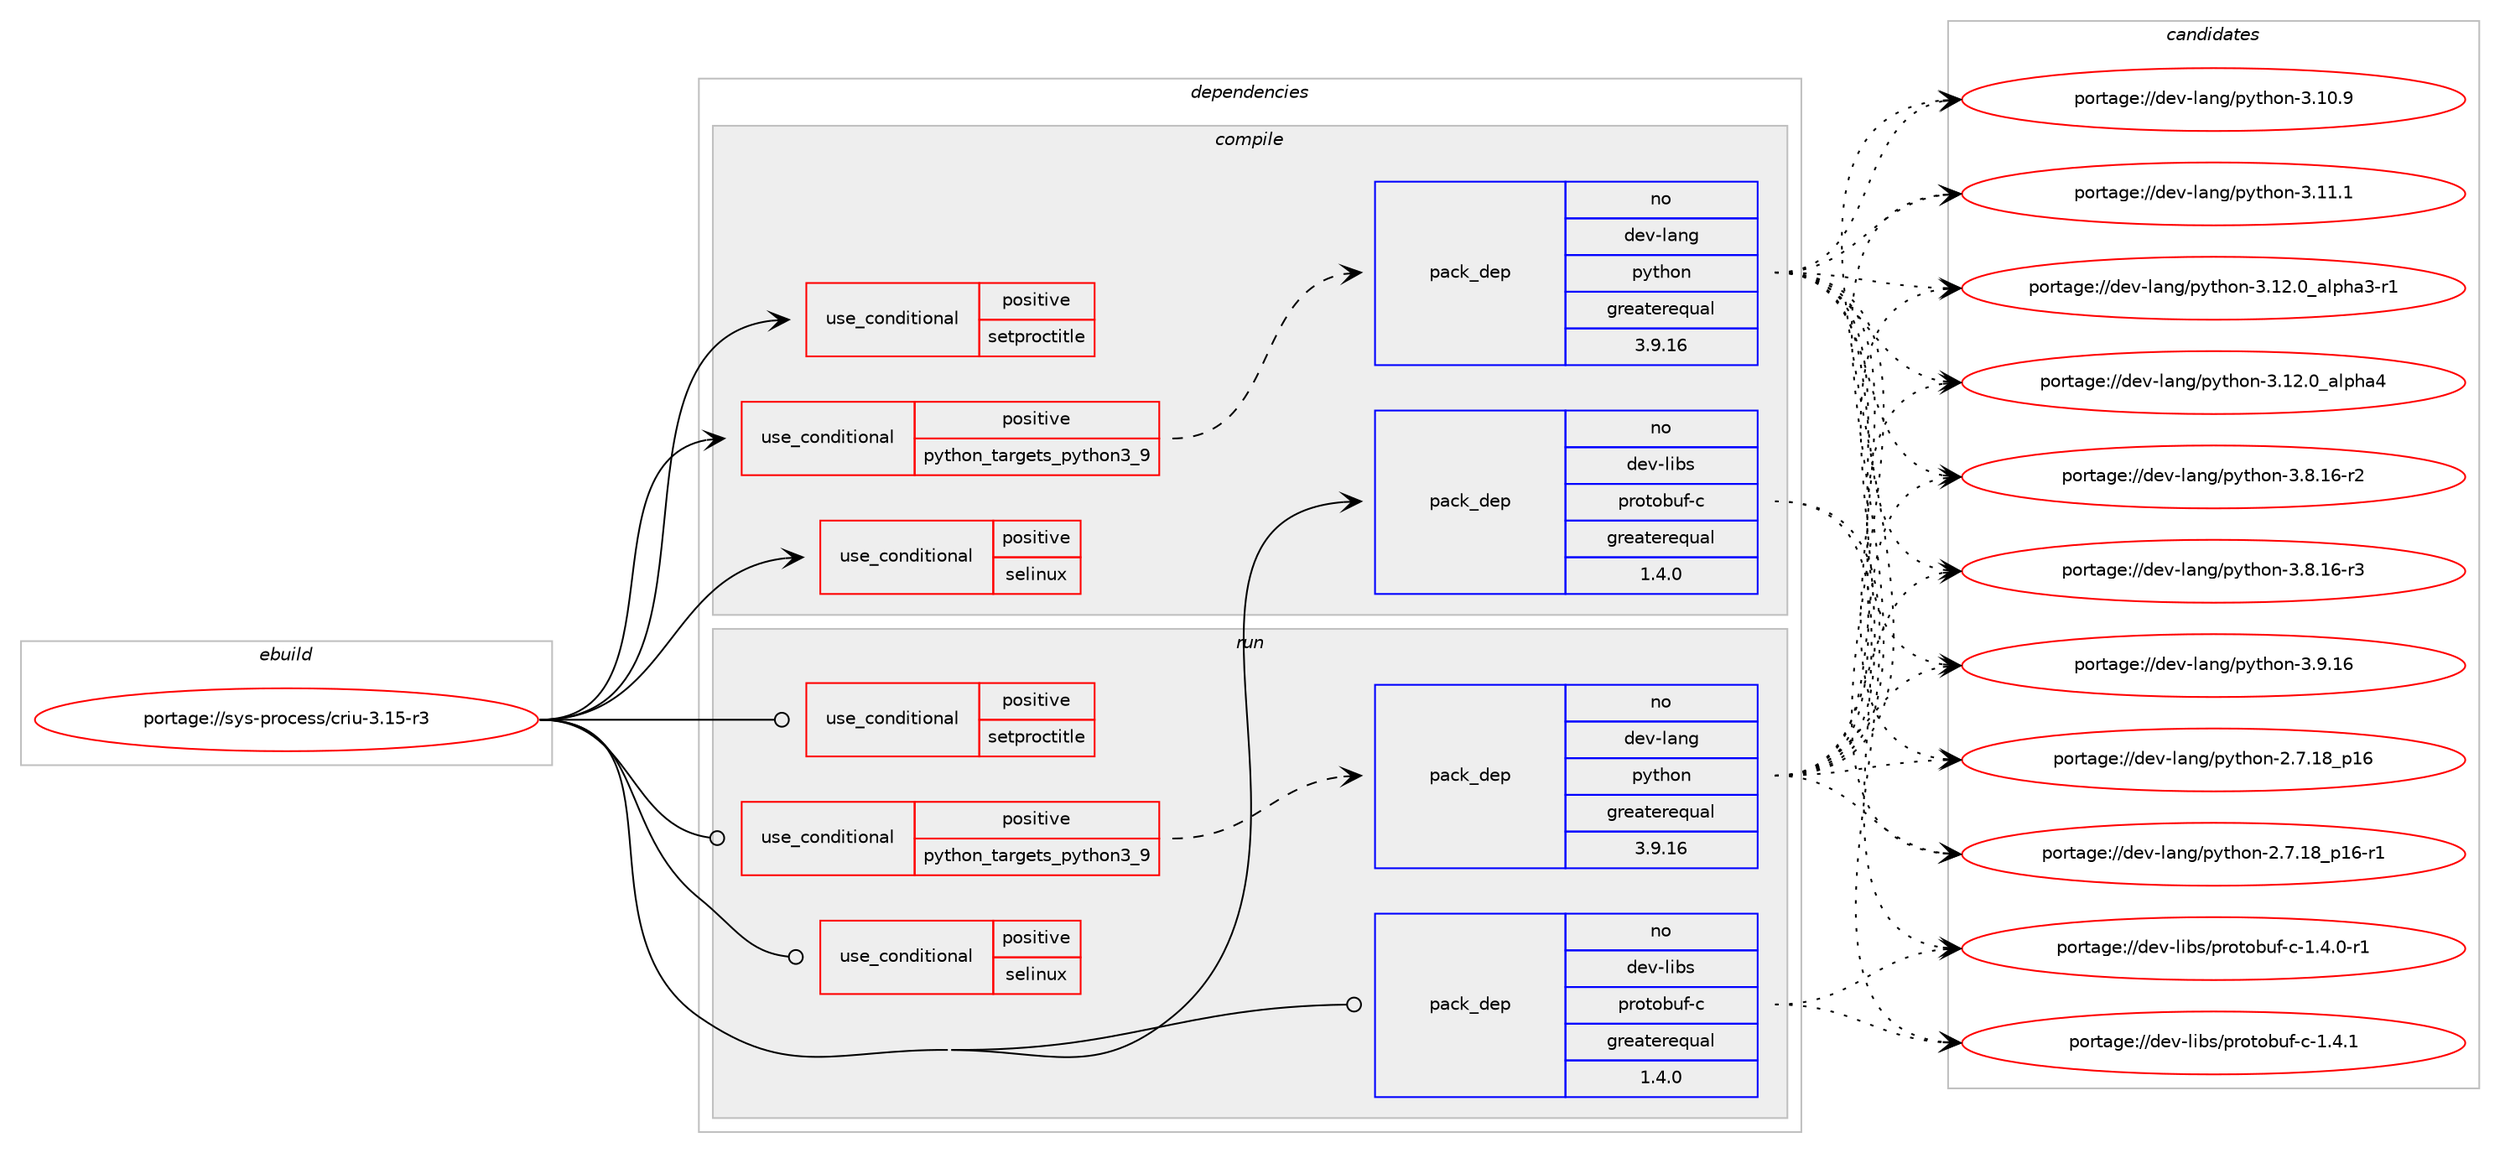 digraph prolog {

# *************
# Graph options
# *************

newrank=true;
concentrate=true;
compound=true;
graph [rankdir=LR,fontname=Helvetica,fontsize=10,ranksep=1.5];#, ranksep=2.5, nodesep=0.2];
edge  [arrowhead=vee];
node  [fontname=Helvetica,fontsize=10];

# **********
# The ebuild
# **********

subgraph cluster_leftcol {
color=gray;
rank=same;
label=<<i>ebuild</i>>;
id [label="portage://sys-process/criu-3.15-r3", color=red, width=4, href="../sys-process/criu-3.15-r3.svg"];
}

# ****************
# The dependencies
# ****************

subgraph cluster_midcol {
color=gray;
label=<<i>dependencies</i>>;
subgraph cluster_compile {
fillcolor="#eeeeee";
style=filled;
label=<<i>compile</i>>;
subgraph cond7176 {
dependency11362 [label=<<TABLE BORDER="0" CELLBORDER="1" CELLSPACING="0" CELLPADDING="4"><TR><TD ROWSPAN="3" CELLPADDING="10">use_conditional</TD></TR><TR><TD>positive</TD></TR><TR><TD>python_targets_python3_9</TD></TR></TABLE>>, shape=none, color=red];
subgraph pack4096 {
dependency11363 [label=<<TABLE BORDER="0" CELLBORDER="1" CELLSPACING="0" CELLPADDING="4" WIDTH="220"><TR><TD ROWSPAN="6" CELLPADDING="30">pack_dep</TD></TR><TR><TD WIDTH="110">no</TD></TR><TR><TD>dev-lang</TD></TR><TR><TD>python</TD></TR><TR><TD>greaterequal</TD></TR><TR><TD>3.9.16</TD></TR></TABLE>>, shape=none, color=blue];
}
dependency11362:e -> dependency11363:w [weight=20,style="dashed",arrowhead="vee"];
}
id:e -> dependency11362:w [weight=20,style="solid",arrowhead="vee"];
subgraph cond7177 {
dependency11364 [label=<<TABLE BORDER="0" CELLBORDER="1" CELLSPACING="0" CELLPADDING="4"><TR><TD ROWSPAN="3" CELLPADDING="10">use_conditional</TD></TR><TR><TD>positive</TD></TR><TR><TD>selinux</TD></TR></TABLE>>, shape=none, color=red];
# *** BEGIN UNKNOWN DEPENDENCY TYPE (TODO) ***
# dependency11364 -> package_dependency(portage://sys-process/criu-3.15-r3,install,no,sys-libs,libselinux,none,[,,],[],[])
# *** END UNKNOWN DEPENDENCY TYPE (TODO) ***

}
id:e -> dependency11364:w [weight=20,style="solid",arrowhead="vee"];
subgraph cond7178 {
dependency11365 [label=<<TABLE BORDER="0" CELLBORDER="1" CELLSPACING="0" CELLPADDING="4"><TR><TD ROWSPAN="3" CELLPADDING="10">use_conditional</TD></TR><TR><TD>positive</TD></TR><TR><TD>setproctitle</TD></TR></TABLE>>, shape=none, color=red];
# *** BEGIN UNKNOWN DEPENDENCY TYPE (TODO) ***
# dependency11365 -> package_dependency(portage://sys-process/criu-3.15-r3,install,no,dev-libs,libbsd,none,[,,],[],[])
# *** END UNKNOWN DEPENDENCY TYPE (TODO) ***

}
id:e -> dependency11365:w [weight=20,style="solid",arrowhead="vee"];
# *** BEGIN UNKNOWN DEPENDENCY TYPE (TODO) ***
# id -> package_dependency(portage://sys-process/criu-3.15-r3,install,no,dev-libs,libnl,none,[,,],[slot(3)],[])
# *** END UNKNOWN DEPENDENCY TYPE (TODO) ***

subgraph pack4097 {
dependency11366 [label=<<TABLE BORDER="0" CELLBORDER="1" CELLSPACING="0" CELLPADDING="4" WIDTH="220"><TR><TD ROWSPAN="6" CELLPADDING="30">pack_dep</TD></TR><TR><TD WIDTH="110">no</TD></TR><TR><TD>dev-libs</TD></TR><TR><TD>protobuf-c</TD></TR><TR><TD>greaterequal</TD></TR><TR><TD>1.4.0</TD></TR></TABLE>>, shape=none, color=blue];
}
id:e -> dependency11366:w [weight=20,style="solid",arrowhead="vee"];
# *** BEGIN UNKNOWN DEPENDENCY TYPE (TODO) ***
# id -> package_dependency(portage://sys-process/criu-3.15-r3,install,no,net-libs,libnet,none,[,,],[slot(1.1)],[])
# *** END UNKNOWN DEPENDENCY TYPE (TODO) ***

# *** BEGIN UNKNOWN DEPENDENCY TYPE (TODO) ***
# id -> package_dependency(portage://sys-process/criu-3.15-r3,install,no,sys-libs,libcap,none,[,,],[],[])
# *** END UNKNOWN DEPENDENCY TYPE (TODO) ***

}
subgraph cluster_compileandrun {
fillcolor="#eeeeee";
style=filled;
label=<<i>compile and run</i>>;
}
subgraph cluster_run {
fillcolor="#eeeeee";
style=filled;
label=<<i>run</i>>;
subgraph cond7179 {
dependency11367 [label=<<TABLE BORDER="0" CELLBORDER="1" CELLSPACING="0" CELLPADDING="4"><TR><TD ROWSPAN="3" CELLPADDING="10">use_conditional</TD></TR><TR><TD>positive</TD></TR><TR><TD>python_targets_python3_9</TD></TR></TABLE>>, shape=none, color=red];
subgraph pack4098 {
dependency11368 [label=<<TABLE BORDER="0" CELLBORDER="1" CELLSPACING="0" CELLPADDING="4" WIDTH="220"><TR><TD ROWSPAN="6" CELLPADDING="30">pack_dep</TD></TR><TR><TD WIDTH="110">no</TD></TR><TR><TD>dev-lang</TD></TR><TR><TD>python</TD></TR><TR><TD>greaterequal</TD></TR><TR><TD>3.9.16</TD></TR></TABLE>>, shape=none, color=blue];
}
dependency11367:e -> dependency11368:w [weight=20,style="dashed",arrowhead="vee"];
}
id:e -> dependency11367:w [weight=20,style="solid",arrowhead="odot"];
subgraph cond7180 {
dependency11369 [label=<<TABLE BORDER="0" CELLBORDER="1" CELLSPACING="0" CELLPADDING="4"><TR><TD ROWSPAN="3" CELLPADDING="10">use_conditional</TD></TR><TR><TD>positive</TD></TR><TR><TD>selinux</TD></TR></TABLE>>, shape=none, color=red];
# *** BEGIN UNKNOWN DEPENDENCY TYPE (TODO) ***
# dependency11369 -> package_dependency(portage://sys-process/criu-3.15-r3,run,no,sys-libs,libselinux,none,[,,],[],[])
# *** END UNKNOWN DEPENDENCY TYPE (TODO) ***

}
id:e -> dependency11369:w [weight=20,style="solid",arrowhead="odot"];
subgraph cond7181 {
dependency11370 [label=<<TABLE BORDER="0" CELLBORDER="1" CELLSPACING="0" CELLPADDING="4"><TR><TD ROWSPAN="3" CELLPADDING="10">use_conditional</TD></TR><TR><TD>positive</TD></TR><TR><TD>setproctitle</TD></TR></TABLE>>, shape=none, color=red];
# *** BEGIN UNKNOWN DEPENDENCY TYPE (TODO) ***
# dependency11370 -> package_dependency(portage://sys-process/criu-3.15-r3,run,no,dev-libs,libbsd,none,[,,],[],[])
# *** END UNKNOWN DEPENDENCY TYPE (TODO) ***

}
id:e -> dependency11370:w [weight=20,style="solid",arrowhead="odot"];
# *** BEGIN UNKNOWN DEPENDENCY TYPE (TODO) ***
# id -> package_dependency(portage://sys-process/criu-3.15-r3,run,no,dev-libs,libnl,none,[,,],[slot(3)],[])
# *** END UNKNOWN DEPENDENCY TYPE (TODO) ***

subgraph pack4099 {
dependency11371 [label=<<TABLE BORDER="0" CELLBORDER="1" CELLSPACING="0" CELLPADDING="4" WIDTH="220"><TR><TD ROWSPAN="6" CELLPADDING="30">pack_dep</TD></TR><TR><TD WIDTH="110">no</TD></TR><TR><TD>dev-libs</TD></TR><TR><TD>protobuf-c</TD></TR><TR><TD>greaterequal</TD></TR><TR><TD>1.4.0</TD></TR></TABLE>>, shape=none, color=blue];
}
id:e -> dependency11371:w [weight=20,style="solid",arrowhead="odot"];
# *** BEGIN UNKNOWN DEPENDENCY TYPE (TODO) ***
# id -> package_dependency(portage://sys-process/criu-3.15-r3,run,no,dev-python,protobuf-python,none,[,,],[],[use(optenable(python_targets_python3_9),negative)])
# *** END UNKNOWN DEPENDENCY TYPE (TODO) ***

# *** BEGIN UNKNOWN DEPENDENCY TYPE (TODO) ***
# id -> package_dependency(portage://sys-process/criu-3.15-r3,run,no,net-libs,libnet,none,[,,],[slot(1.1)],[])
# *** END UNKNOWN DEPENDENCY TYPE (TODO) ***

# *** BEGIN UNKNOWN DEPENDENCY TYPE (TODO) ***
# id -> package_dependency(portage://sys-process/criu-3.15-r3,run,no,sys-libs,libcap,none,[,,],[],[])
# *** END UNKNOWN DEPENDENCY TYPE (TODO) ***

}
}

# **************
# The candidates
# **************

subgraph cluster_choices {
rank=same;
color=gray;
label=<<i>candidates</i>>;

subgraph choice4096 {
color=black;
nodesep=1;
choice10010111845108971101034711212111610411111045504655464956951124954 [label="portage://dev-lang/python-2.7.18_p16", color=red, width=4,href="../dev-lang/python-2.7.18_p16.svg"];
choice100101118451089711010347112121116104111110455046554649569511249544511449 [label="portage://dev-lang/python-2.7.18_p16-r1", color=red, width=4,href="../dev-lang/python-2.7.18_p16-r1.svg"];
choice10010111845108971101034711212111610411111045514649484657 [label="portage://dev-lang/python-3.10.9", color=red, width=4,href="../dev-lang/python-3.10.9.svg"];
choice10010111845108971101034711212111610411111045514649494649 [label="portage://dev-lang/python-3.11.1", color=red, width=4,href="../dev-lang/python-3.11.1.svg"];
choice10010111845108971101034711212111610411111045514649504648959710811210497514511449 [label="portage://dev-lang/python-3.12.0_alpha3-r1", color=red, width=4,href="../dev-lang/python-3.12.0_alpha3-r1.svg"];
choice1001011184510897110103471121211161041111104551464950464895971081121049752 [label="portage://dev-lang/python-3.12.0_alpha4", color=red, width=4,href="../dev-lang/python-3.12.0_alpha4.svg"];
choice100101118451089711010347112121116104111110455146564649544511450 [label="portage://dev-lang/python-3.8.16-r2", color=red, width=4,href="../dev-lang/python-3.8.16-r2.svg"];
choice100101118451089711010347112121116104111110455146564649544511451 [label="portage://dev-lang/python-3.8.16-r3", color=red, width=4,href="../dev-lang/python-3.8.16-r3.svg"];
choice10010111845108971101034711212111610411111045514657464954 [label="portage://dev-lang/python-3.9.16", color=red, width=4,href="../dev-lang/python-3.9.16.svg"];
dependency11363:e -> choice10010111845108971101034711212111610411111045504655464956951124954:w [style=dotted,weight="100"];
dependency11363:e -> choice100101118451089711010347112121116104111110455046554649569511249544511449:w [style=dotted,weight="100"];
dependency11363:e -> choice10010111845108971101034711212111610411111045514649484657:w [style=dotted,weight="100"];
dependency11363:e -> choice10010111845108971101034711212111610411111045514649494649:w [style=dotted,weight="100"];
dependency11363:e -> choice10010111845108971101034711212111610411111045514649504648959710811210497514511449:w [style=dotted,weight="100"];
dependency11363:e -> choice1001011184510897110103471121211161041111104551464950464895971081121049752:w [style=dotted,weight="100"];
dependency11363:e -> choice100101118451089711010347112121116104111110455146564649544511450:w [style=dotted,weight="100"];
dependency11363:e -> choice100101118451089711010347112121116104111110455146564649544511451:w [style=dotted,weight="100"];
dependency11363:e -> choice10010111845108971101034711212111610411111045514657464954:w [style=dotted,weight="100"];
}
subgraph choice4097 {
color=black;
nodesep=1;
choice1001011184510810598115471121141111161119811710245994549465246484511449 [label="portage://dev-libs/protobuf-c-1.4.0-r1", color=red, width=4,href="../dev-libs/protobuf-c-1.4.0-r1.svg"];
choice100101118451081059811547112114111116111981171024599454946524649 [label="portage://dev-libs/protobuf-c-1.4.1", color=red, width=4,href="../dev-libs/protobuf-c-1.4.1.svg"];
dependency11366:e -> choice1001011184510810598115471121141111161119811710245994549465246484511449:w [style=dotted,weight="100"];
dependency11366:e -> choice100101118451081059811547112114111116111981171024599454946524649:w [style=dotted,weight="100"];
}
subgraph choice4098 {
color=black;
nodesep=1;
choice10010111845108971101034711212111610411111045504655464956951124954 [label="portage://dev-lang/python-2.7.18_p16", color=red, width=4,href="../dev-lang/python-2.7.18_p16.svg"];
choice100101118451089711010347112121116104111110455046554649569511249544511449 [label="portage://dev-lang/python-2.7.18_p16-r1", color=red, width=4,href="../dev-lang/python-2.7.18_p16-r1.svg"];
choice10010111845108971101034711212111610411111045514649484657 [label="portage://dev-lang/python-3.10.9", color=red, width=4,href="../dev-lang/python-3.10.9.svg"];
choice10010111845108971101034711212111610411111045514649494649 [label="portage://dev-lang/python-3.11.1", color=red, width=4,href="../dev-lang/python-3.11.1.svg"];
choice10010111845108971101034711212111610411111045514649504648959710811210497514511449 [label="portage://dev-lang/python-3.12.0_alpha3-r1", color=red, width=4,href="../dev-lang/python-3.12.0_alpha3-r1.svg"];
choice1001011184510897110103471121211161041111104551464950464895971081121049752 [label="portage://dev-lang/python-3.12.0_alpha4", color=red, width=4,href="../dev-lang/python-3.12.0_alpha4.svg"];
choice100101118451089711010347112121116104111110455146564649544511450 [label="portage://dev-lang/python-3.8.16-r2", color=red, width=4,href="../dev-lang/python-3.8.16-r2.svg"];
choice100101118451089711010347112121116104111110455146564649544511451 [label="portage://dev-lang/python-3.8.16-r3", color=red, width=4,href="../dev-lang/python-3.8.16-r3.svg"];
choice10010111845108971101034711212111610411111045514657464954 [label="portage://dev-lang/python-3.9.16", color=red, width=4,href="../dev-lang/python-3.9.16.svg"];
dependency11368:e -> choice10010111845108971101034711212111610411111045504655464956951124954:w [style=dotted,weight="100"];
dependency11368:e -> choice100101118451089711010347112121116104111110455046554649569511249544511449:w [style=dotted,weight="100"];
dependency11368:e -> choice10010111845108971101034711212111610411111045514649484657:w [style=dotted,weight="100"];
dependency11368:e -> choice10010111845108971101034711212111610411111045514649494649:w [style=dotted,weight="100"];
dependency11368:e -> choice10010111845108971101034711212111610411111045514649504648959710811210497514511449:w [style=dotted,weight="100"];
dependency11368:e -> choice1001011184510897110103471121211161041111104551464950464895971081121049752:w [style=dotted,weight="100"];
dependency11368:e -> choice100101118451089711010347112121116104111110455146564649544511450:w [style=dotted,weight="100"];
dependency11368:e -> choice100101118451089711010347112121116104111110455146564649544511451:w [style=dotted,weight="100"];
dependency11368:e -> choice10010111845108971101034711212111610411111045514657464954:w [style=dotted,weight="100"];
}
subgraph choice4099 {
color=black;
nodesep=1;
choice1001011184510810598115471121141111161119811710245994549465246484511449 [label="portage://dev-libs/protobuf-c-1.4.0-r1", color=red, width=4,href="../dev-libs/protobuf-c-1.4.0-r1.svg"];
choice100101118451081059811547112114111116111981171024599454946524649 [label="portage://dev-libs/protobuf-c-1.4.1", color=red, width=4,href="../dev-libs/protobuf-c-1.4.1.svg"];
dependency11371:e -> choice1001011184510810598115471121141111161119811710245994549465246484511449:w [style=dotted,weight="100"];
dependency11371:e -> choice100101118451081059811547112114111116111981171024599454946524649:w [style=dotted,weight="100"];
}
}

}
